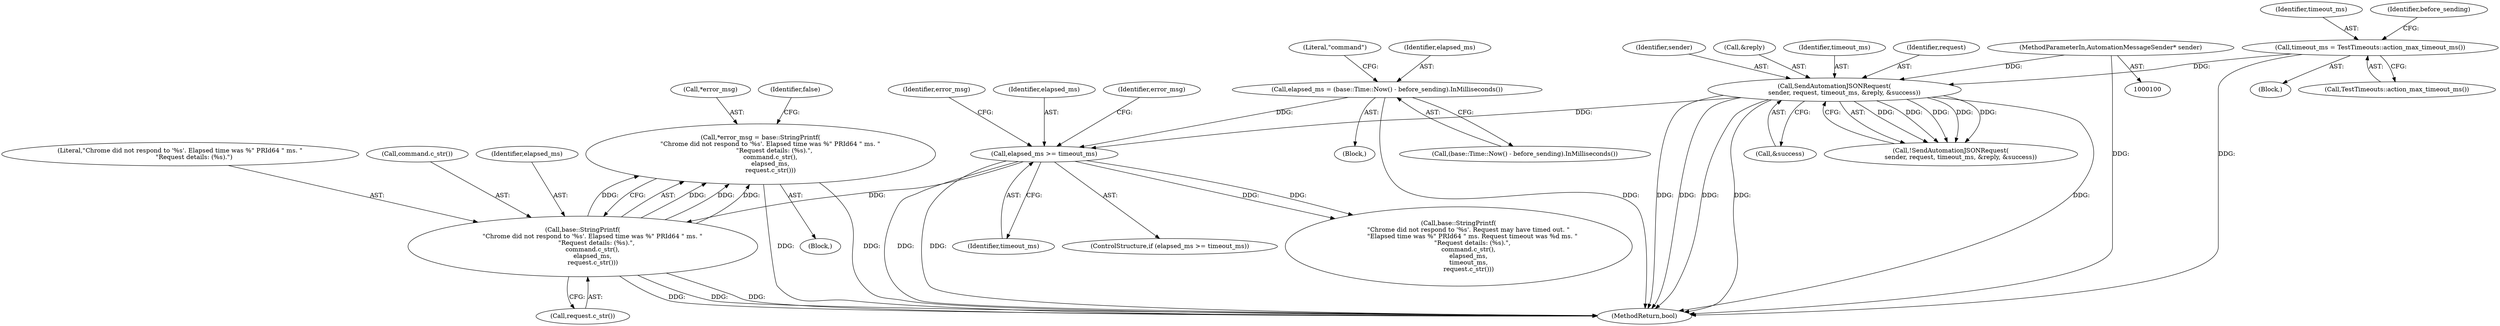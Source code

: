 digraph "0_Chrome_4ab22cfc619ee8ff17a8c50e289ec3b30731ceba@pointer" {
"1000162" [label="(Call,*error_msg = base::StringPrintf(\n          \"Chrome did not respond to '%s'. Elapsed time was %\" PRId64 \" ms. \"\n              \"Request details: (%s).\",\n          command.c_str(),\n          elapsed_ms,\n          request.c_str()))"];
"1000165" [label="(Call,base::StringPrintf(\n          \"Chrome did not respond to '%s'. Elapsed time was %\" PRId64 \" ms. \"\n              \"Request details: (%s).\",\n          command.c_str(),\n          elapsed_ms,\n          request.c_str()))"];
"1000147" [label="(Call,elapsed_ms >= timeout_ms)"];
"1000138" [label="(Call,elapsed_ms = (base::Time::Now() - before_sending).InMilliseconds())"];
"1000128" [label="(Call,SendAutomationJSONRequest(\n          sender, request, timeout_ms, &reply, &success))"];
"1000101" [label="(MethodParameterIn,AutomationMessageSender* sender)"];
"1000119" [label="(Call,timeout_ms = TestTimeouts::action_max_timeout_ms())"];
"1000154" [label="(Call,base::StringPrintf(\n          \"Chrome did not respond to '%s'. Request may have timed out. \"\n              \"Elapsed time was %\" PRId64 \" ms. Request timeout was %d ms. \"\n              \"Request details: (%s).\",\n          command.c_str(),\n          elapsed_ms,\n          timeout_ms,\n          request.c_str()))"];
"1000143" [label="(Literal,\"command\")"];
"1000162" [label="(Call,*error_msg = base::StringPrintf(\n          \"Chrome did not respond to '%s'. Elapsed time was %\" PRId64 \" ms. \"\n              \"Request details: (%s).\",\n          command.c_str(),\n          elapsed_ms,\n          request.c_str()))"];
"1000161" [label="(Block,)"];
"1000105" [label="(Block,)"];
"1000128" [label="(Call,SendAutomationJSONRequest(\n          sender, request, timeout_ms, &reply, &success))"];
"1000169" [label="(Call,request.c_str())"];
"1000119" [label="(Call,timeout_ms = TestTimeouts::action_max_timeout_ms())"];
"1000136" [label="(Block,)"];
"1000166" [label="(Literal,\"Chrome did not respond to '%s'. Elapsed time was %\" PRId64 \" ms. \"\n              \"Request details: (%s).\")"];
"1000139" [label="(Identifier,elapsed_ms)"];
"1000121" [label="(Call,TestTimeouts::action_max_timeout_ms())"];
"1000140" [label="(Call,(base::Time::Now() - before_sending).InMilliseconds())"];
"1000131" [label="(Identifier,timeout_ms)"];
"1000153" [label="(Identifier,error_msg)"];
"1000134" [label="(Call,&success)"];
"1000120" [label="(Identifier,timeout_ms)"];
"1000130" [label="(Identifier,request)"];
"1000165" [label="(Call,base::StringPrintf(\n          \"Chrome did not respond to '%s'. Elapsed time was %\" PRId64 \" ms. \"\n              \"Request details: (%s).\",\n          command.c_str(),\n          elapsed_ms,\n          request.c_str()))"];
"1000171" [label="(Identifier,false)"];
"1000167" [label="(Call,command.c_str())"];
"1000147" [label="(Call,elapsed_ms >= timeout_ms)"];
"1000138" [label="(Call,elapsed_ms = (base::Time::Now() - before_sending).InMilliseconds())"];
"1000101" [label="(MethodParameterIn,AutomationMessageSender* sender)"];
"1000242" [label="(MethodReturn,bool)"];
"1000149" [label="(Identifier,timeout_ms)"];
"1000124" [label="(Identifier,before_sending)"];
"1000127" [label="(Call,!SendAutomationJSONRequest(\n          sender, request, timeout_ms, &reply, &success))"];
"1000129" [label="(Identifier,sender)"];
"1000168" [label="(Identifier,elapsed_ms)"];
"1000146" [label="(ControlStructure,if (elapsed_ms >= timeout_ms))"];
"1000148" [label="(Identifier,elapsed_ms)"];
"1000163" [label="(Call,*error_msg)"];
"1000132" [label="(Call,&reply)"];
"1000164" [label="(Identifier,error_msg)"];
"1000162" -> "1000161"  [label="AST: "];
"1000162" -> "1000165"  [label="CFG: "];
"1000163" -> "1000162"  [label="AST: "];
"1000165" -> "1000162"  [label="AST: "];
"1000171" -> "1000162"  [label="CFG: "];
"1000162" -> "1000242"  [label="DDG: "];
"1000162" -> "1000242"  [label="DDG: "];
"1000165" -> "1000162"  [label="DDG: "];
"1000165" -> "1000162"  [label="DDG: "];
"1000165" -> "1000162"  [label="DDG: "];
"1000165" -> "1000162"  [label="DDG: "];
"1000165" -> "1000169"  [label="CFG: "];
"1000166" -> "1000165"  [label="AST: "];
"1000167" -> "1000165"  [label="AST: "];
"1000168" -> "1000165"  [label="AST: "];
"1000169" -> "1000165"  [label="AST: "];
"1000165" -> "1000242"  [label="DDG: "];
"1000165" -> "1000242"  [label="DDG: "];
"1000165" -> "1000242"  [label="DDG: "];
"1000147" -> "1000165"  [label="DDG: "];
"1000147" -> "1000146"  [label="AST: "];
"1000147" -> "1000149"  [label="CFG: "];
"1000148" -> "1000147"  [label="AST: "];
"1000149" -> "1000147"  [label="AST: "];
"1000153" -> "1000147"  [label="CFG: "];
"1000164" -> "1000147"  [label="CFG: "];
"1000147" -> "1000242"  [label="DDG: "];
"1000147" -> "1000242"  [label="DDG: "];
"1000138" -> "1000147"  [label="DDG: "];
"1000128" -> "1000147"  [label="DDG: "];
"1000147" -> "1000154"  [label="DDG: "];
"1000147" -> "1000154"  [label="DDG: "];
"1000138" -> "1000136"  [label="AST: "];
"1000138" -> "1000140"  [label="CFG: "];
"1000139" -> "1000138"  [label="AST: "];
"1000140" -> "1000138"  [label="AST: "];
"1000143" -> "1000138"  [label="CFG: "];
"1000138" -> "1000242"  [label="DDG: "];
"1000128" -> "1000127"  [label="AST: "];
"1000128" -> "1000134"  [label="CFG: "];
"1000129" -> "1000128"  [label="AST: "];
"1000130" -> "1000128"  [label="AST: "];
"1000131" -> "1000128"  [label="AST: "];
"1000132" -> "1000128"  [label="AST: "];
"1000134" -> "1000128"  [label="AST: "];
"1000127" -> "1000128"  [label="CFG: "];
"1000128" -> "1000242"  [label="DDG: "];
"1000128" -> "1000242"  [label="DDG: "];
"1000128" -> "1000242"  [label="DDG: "];
"1000128" -> "1000242"  [label="DDG: "];
"1000128" -> "1000242"  [label="DDG: "];
"1000128" -> "1000127"  [label="DDG: "];
"1000128" -> "1000127"  [label="DDG: "];
"1000128" -> "1000127"  [label="DDG: "];
"1000128" -> "1000127"  [label="DDG: "];
"1000128" -> "1000127"  [label="DDG: "];
"1000101" -> "1000128"  [label="DDG: "];
"1000119" -> "1000128"  [label="DDG: "];
"1000101" -> "1000100"  [label="AST: "];
"1000101" -> "1000242"  [label="DDG: "];
"1000119" -> "1000105"  [label="AST: "];
"1000119" -> "1000121"  [label="CFG: "];
"1000120" -> "1000119"  [label="AST: "];
"1000121" -> "1000119"  [label="AST: "];
"1000124" -> "1000119"  [label="CFG: "];
"1000119" -> "1000242"  [label="DDG: "];
}
